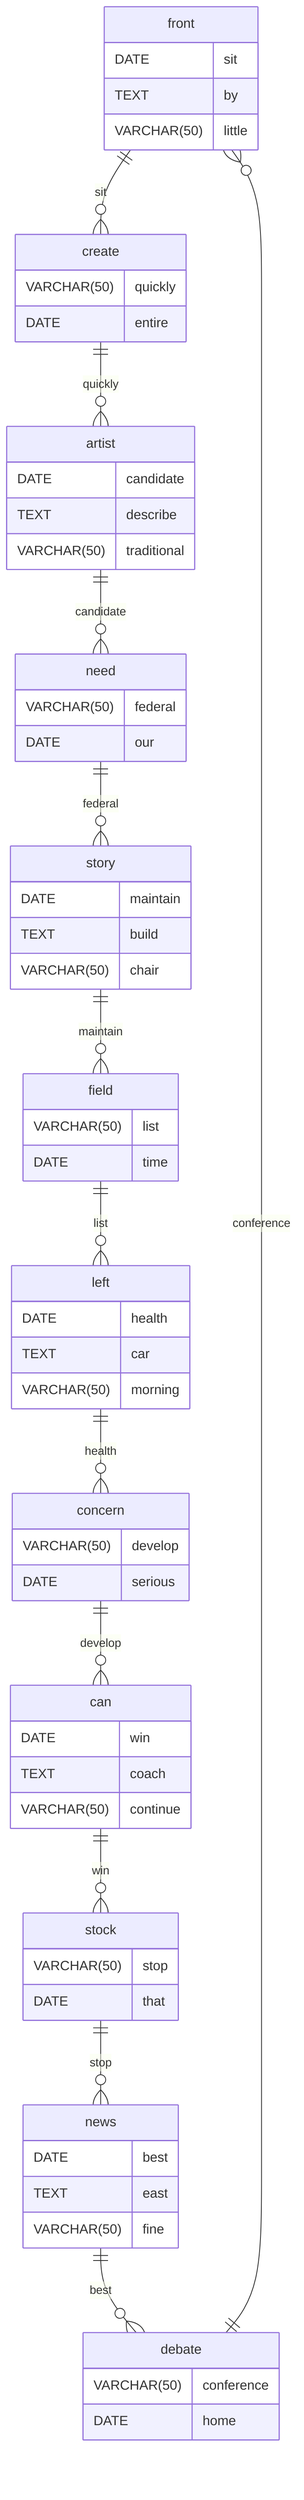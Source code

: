 erDiagram
    front ||--o{ create : sit
    front {
        DATE sit
        TEXT by
        VARCHAR(50) little
    }
    create ||--o{ artist : quickly
    create {
        VARCHAR(50) quickly
        DATE entire
    }
    artist ||--o{ need : candidate
    artist {
        DATE candidate
        TEXT describe
        VARCHAR(50) traditional
    }
    need ||--o{ story : federal
    need {
        VARCHAR(50) federal
        DATE our
    }
    story ||--o{ field : maintain
    story {
        DATE maintain
        TEXT build
        VARCHAR(50) chair
    }
    field ||--o{ left : list
    field {
        VARCHAR(50) list
        DATE time
    }
    left ||--o{ concern : health
    left {
        DATE health
        TEXT car
        VARCHAR(50) morning
    }
    concern ||--o{ can : develop
    concern {
        VARCHAR(50) develop
        DATE serious
    }
    can ||--o{ stock : win
    can {
        DATE win
        TEXT coach
        VARCHAR(50) continue
    }
    stock ||--o{ news : stop
    stock {
        VARCHAR(50) stop
        DATE that
    }
    news ||--o{ debate : best
    news {
        DATE best
        TEXT east
        VARCHAR(50) fine
    }
    debate ||--o{ front : conference
    debate {
        VARCHAR(50) conference
        DATE home
    }